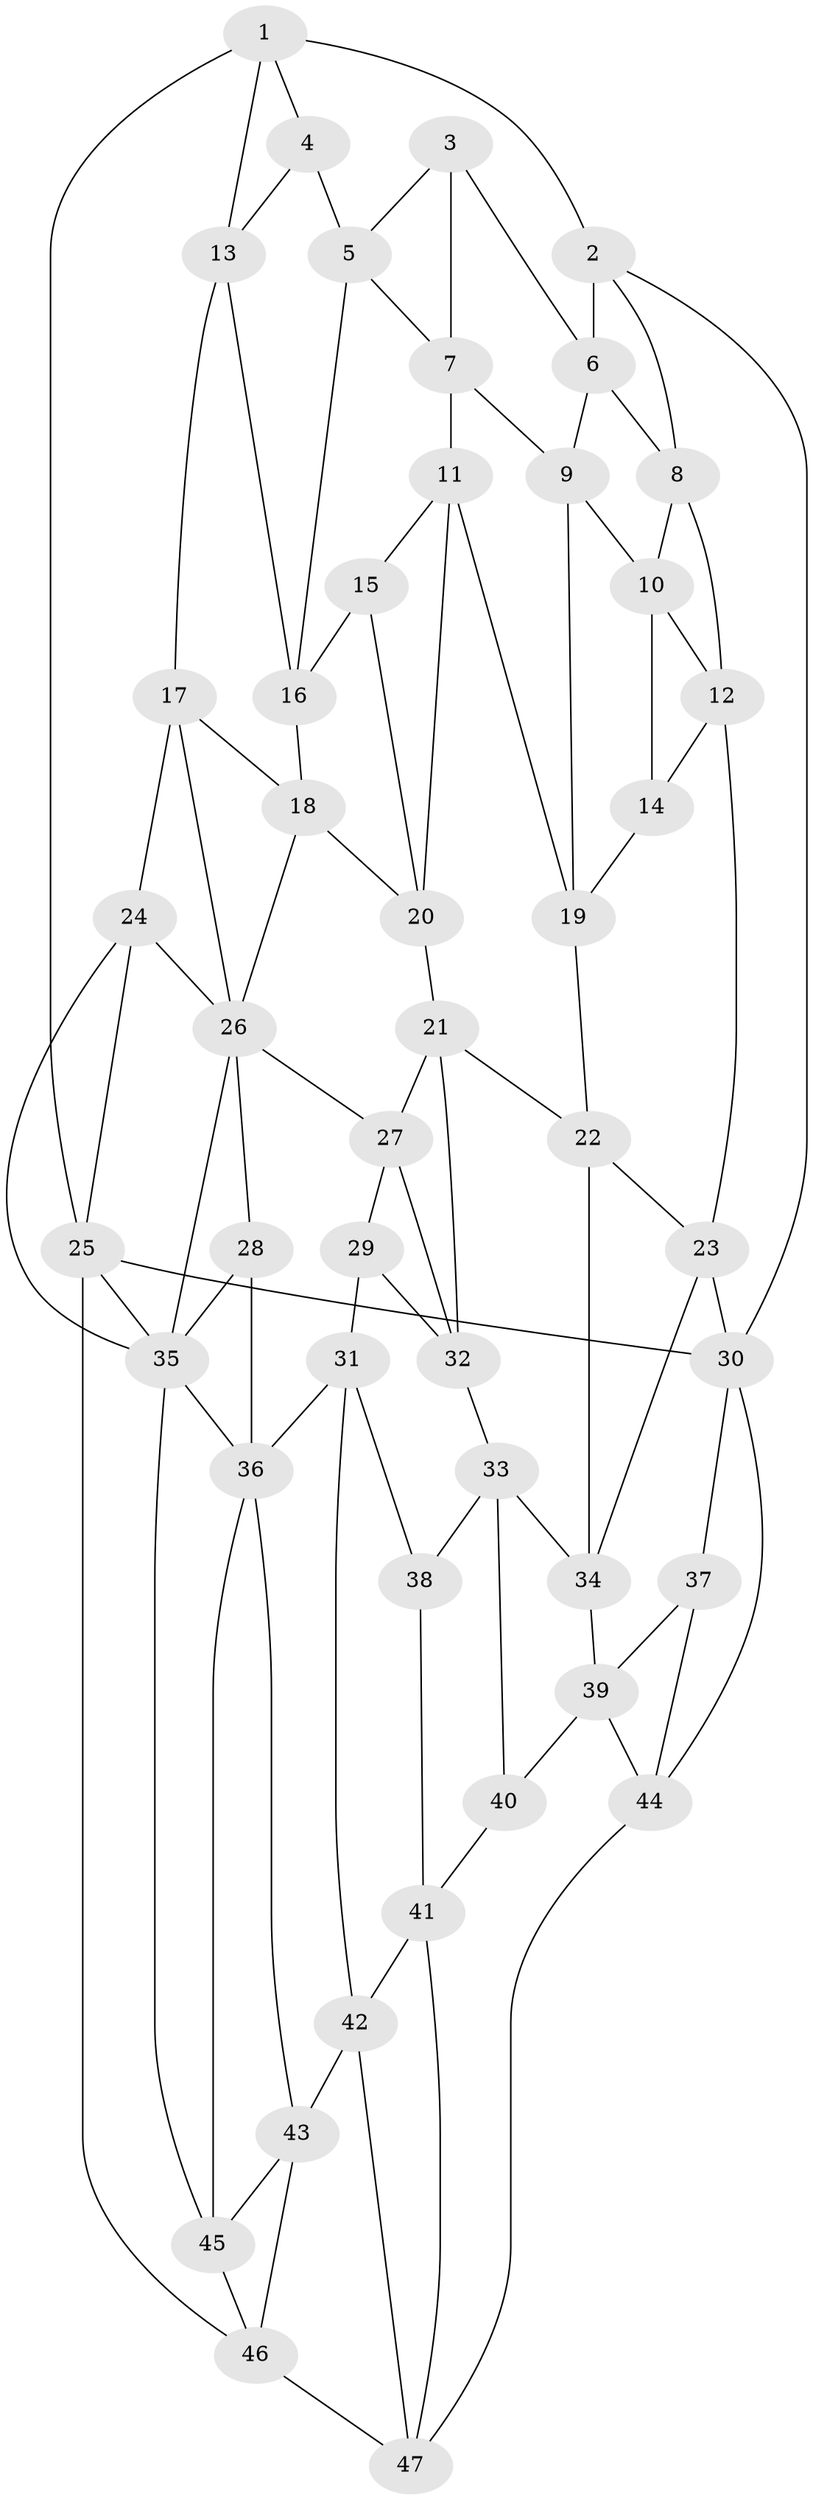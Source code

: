 // original degree distribution, {3: 0.02127659574468085, 6: 0.23404255319148937, 4: 0.2553191489361702, 5: 0.48936170212765956}
// Generated by graph-tools (version 1.1) at 2025/51/03/09/25 03:51:05]
// undirected, 47 vertices, 93 edges
graph export_dot {
graph [start="1"]
  node [color=gray90,style=filled];
  1;
  2;
  3;
  4;
  5;
  6;
  7;
  8;
  9;
  10;
  11;
  12;
  13;
  14;
  15;
  16;
  17;
  18;
  19;
  20;
  21;
  22;
  23;
  24;
  25;
  26;
  27;
  28;
  29;
  30;
  31;
  32;
  33;
  34;
  35;
  36;
  37;
  38;
  39;
  40;
  41;
  42;
  43;
  44;
  45;
  46;
  47;
  1 -- 2 [weight=1.0];
  1 -- 4 [weight=1.0];
  1 -- 13 [weight=1.0];
  1 -- 25 [weight=1.0];
  2 -- 6 [weight=1.0];
  2 -- 8 [weight=1.0];
  2 -- 30 [weight=1.0];
  3 -- 5 [weight=1.0];
  3 -- 6 [weight=1.0];
  3 -- 7 [weight=1.0];
  4 -- 5 [weight=1.0];
  4 -- 13 [weight=1.0];
  5 -- 7 [weight=1.0];
  5 -- 16 [weight=1.0];
  6 -- 8 [weight=1.0];
  6 -- 9 [weight=1.0];
  7 -- 9 [weight=1.0];
  7 -- 11 [weight=1.0];
  8 -- 10 [weight=1.0];
  8 -- 12 [weight=1.0];
  9 -- 10 [weight=1.0];
  9 -- 19 [weight=1.0];
  10 -- 12 [weight=1.0];
  10 -- 14 [weight=1.0];
  11 -- 15 [weight=1.0];
  11 -- 19 [weight=1.0];
  11 -- 20 [weight=1.0];
  12 -- 14 [weight=1.0];
  12 -- 23 [weight=1.0];
  13 -- 16 [weight=1.0];
  13 -- 17 [weight=1.0];
  14 -- 19 [weight=1.0];
  15 -- 16 [weight=1.0];
  15 -- 20 [weight=1.0];
  16 -- 18 [weight=1.0];
  17 -- 18 [weight=1.0];
  17 -- 24 [weight=1.0];
  17 -- 26 [weight=1.0];
  18 -- 20 [weight=1.0];
  18 -- 26 [weight=1.0];
  19 -- 22 [weight=1.0];
  20 -- 21 [weight=1.0];
  21 -- 22 [weight=1.0];
  21 -- 27 [weight=1.0];
  21 -- 32 [weight=1.0];
  22 -- 23 [weight=1.0];
  22 -- 34 [weight=1.0];
  23 -- 30 [weight=1.0];
  23 -- 34 [weight=1.0];
  24 -- 25 [weight=1.0];
  24 -- 26 [weight=1.0];
  24 -- 35 [weight=1.0];
  25 -- 30 [weight=1.0];
  25 -- 35 [weight=1.0];
  25 -- 46 [weight=1.0];
  26 -- 27 [weight=1.0];
  26 -- 28 [weight=1.0];
  26 -- 35 [weight=1.0];
  27 -- 29 [weight=1.0];
  27 -- 32 [weight=1.0];
  28 -- 35 [weight=1.0];
  28 -- 36 [weight=2.0];
  29 -- 31 [weight=1.0];
  29 -- 32 [weight=1.0];
  30 -- 37 [weight=1.0];
  30 -- 44 [weight=1.0];
  31 -- 36 [weight=1.0];
  31 -- 38 [weight=1.0];
  31 -- 42 [weight=1.0];
  32 -- 33 [weight=1.0];
  33 -- 34 [weight=1.0];
  33 -- 38 [weight=1.0];
  33 -- 40 [weight=1.0];
  34 -- 39 [weight=1.0];
  35 -- 36 [weight=1.0];
  35 -- 45 [weight=1.0];
  36 -- 43 [weight=1.0];
  36 -- 45 [weight=1.0];
  37 -- 39 [weight=1.0];
  37 -- 44 [weight=1.0];
  38 -- 41 [weight=1.0];
  39 -- 40 [weight=1.0];
  39 -- 44 [weight=1.0];
  40 -- 41 [weight=1.0];
  41 -- 42 [weight=1.0];
  41 -- 47 [weight=1.0];
  42 -- 43 [weight=1.0];
  42 -- 47 [weight=1.0];
  43 -- 45 [weight=1.0];
  43 -- 46 [weight=1.0];
  44 -- 47 [weight=1.0];
  45 -- 46 [weight=1.0];
  46 -- 47 [weight=1.0];
}
